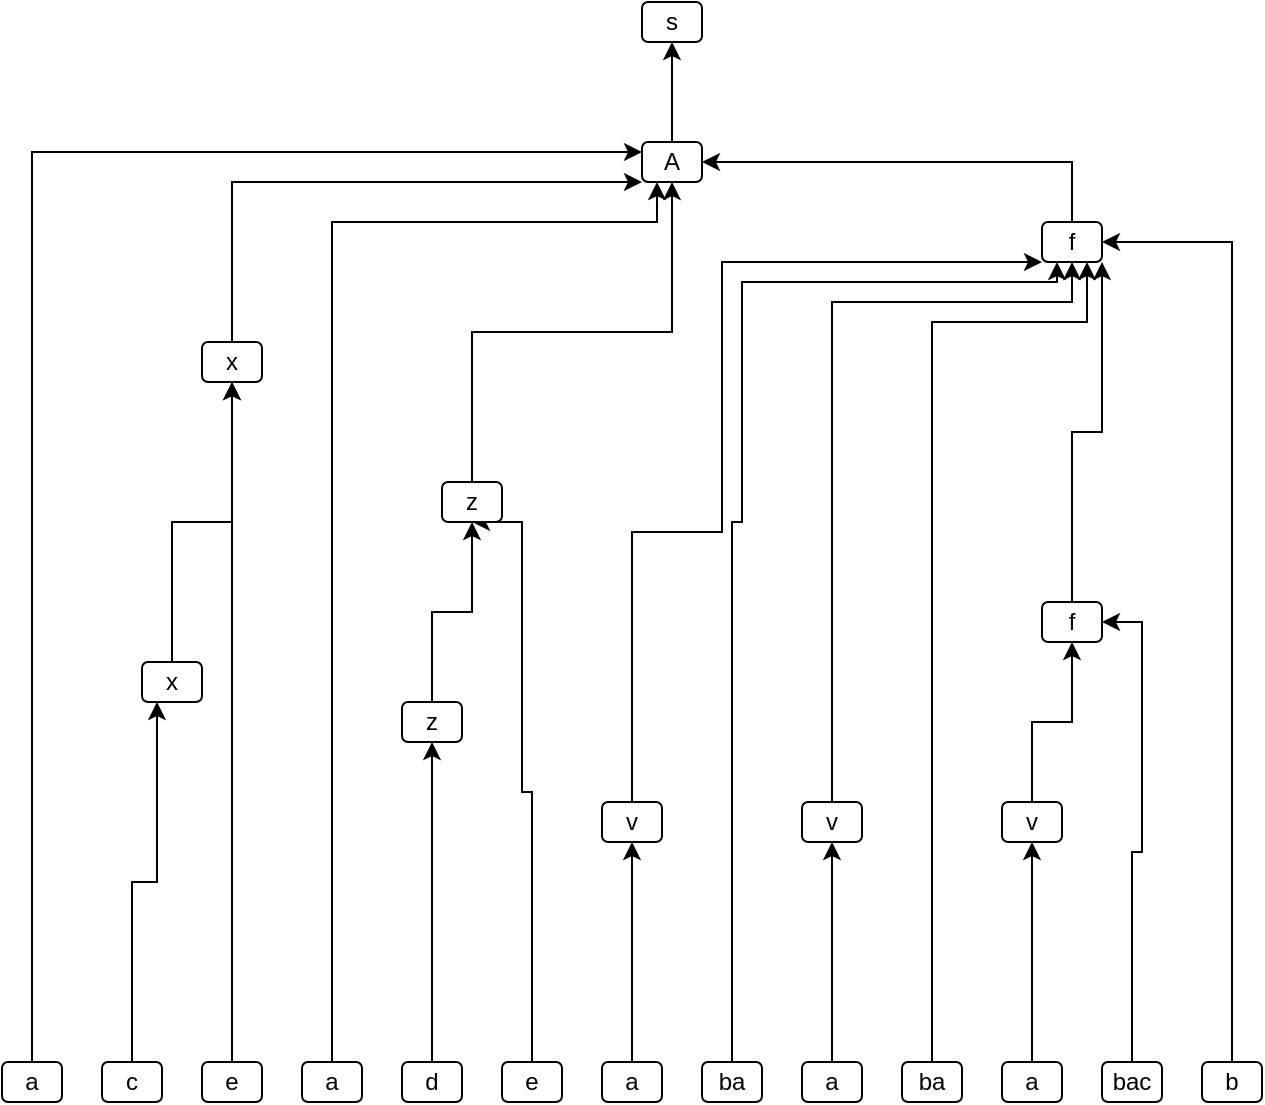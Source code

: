 <mxfile version="21.2.1" type="device">
  <diagram name="Страница 1" id="4Ni1w1U7g_9RAQVSTvCF">
    <mxGraphModel dx="1036" dy="614" grid="1" gridSize="10" guides="1" tooltips="1" connect="1" arrows="1" fold="1" page="1" pageScale="1" pageWidth="827" pageHeight="1169" math="0" shadow="0">
      <root>
        <mxCell id="0" />
        <mxCell id="1" parent="0" />
        <mxCell id="d2NC50qOKZiDpmPB8j_Q-19" style="edgeStyle=orthogonalEdgeStyle;rounded=0;orthogonalLoop=1;jettySize=auto;html=1;entryX=0;entryY=0.25;entryDx=0;entryDy=0;" edge="1" parent="1" source="d2NC50qOKZiDpmPB8j_Q-1" target="d2NC50qOKZiDpmPB8j_Q-17">
          <mxGeometry relative="1" as="geometry">
            <mxPoint x="30" y="190" as="targetPoint" />
            <Array as="points">
              <mxPoint x="55" y="105" />
            </Array>
          </mxGeometry>
        </mxCell>
        <mxCell id="d2NC50qOKZiDpmPB8j_Q-1" value="a" style="rounded=1;whiteSpace=wrap;html=1;" vertex="1" parent="1">
          <mxGeometry x="40" y="560" width="30" height="20" as="geometry" />
        </mxCell>
        <mxCell id="d2NC50qOKZiDpmPB8j_Q-20" style="edgeStyle=orthogonalEdgeStyle;rounded=0;orthogonalLoop=1;jettySize=auto;html=1;exitX=0.5;exitY=0;exitDx=0;exitDy=0;entryX=0.25;entryY=1;entryDx=0;entryDy=0;" edge="1" parent="1" source="d2NC50qOKZiDpmPB8j_Q-2" target="d2NC50qOKZiDpmPB8j_Q-14">
          <mxGeometry relative="1" as="geometry" />
        </mxCell>
        <mxCell id="d2NC50qOKZiDpmPB8j_Q-2" value="c" style="rounded=1;whiteSpace=wrap;html=1;" vertex="1" parent="1">
          <mxGeometry x="90" y="560" width="30" height="20" as="geometry" />
        </mxCell>
        <mxCell id="d2NC50qOKZiDpmPB8j_Q-22" style="edgeStyle=orthogonalEdgeStyle;rounded=0;orthogonalLoop=1;jettySize=auto;html=1;exitX=0.5;exitY=0;exitDx=0;exitDy=0;" edge="1" parent="1" source="d2NC50qOKZiDpmPB8j_Q-3">
          <mxGeometry relative="1" as="geometry">
            <mxPoint x="155" y="220" as="targetPoint" />
          </mxGeometry>
        </mxCell>
        <mxCell id="d2NC50qOKZiDpmPB8j_Q-3" value="e" style="rounded=1;whiteSpace=wrap;html=1;" vertex="1" parent="1">
          <mxGeometry x="140" y="560" width="30" height="20" as="geometry" />
        </mxCell>
        <mxCell id="d2NC50qOKZiDpmPB8j_Q-24" style="edgeStyle=orthogonalEdgeStyle;rounded=0;orthogonalLoop=1;jettySize=auto;html=1;entryX=0.25;entryY=1;entryDx=0;entryDy=0;" edge="1" parent="1" source="d2NC50qOKZiDpmPB8j_Q-4" target="d2NC50qOKZiDpmPB8j_Q-17">
          <mxGeometry relative="1" as="geometry">
            <Array as="points">
              <mxPoint x="205" y="140" />
              <mxPoint x="368" y="140" />
            </Array>
          </mxGeometry>
        </mxCell>
        <mxCell id="d2NC50qOKZiDpmPB8j_Q-4" value="a" style="rounded=1;whiteSpace=wrap;html=1;" vertex="1" parent="1">
          <mxGeometry x="190" y="560" width="30" height="20" as="geometry" />
        </mxCell>
        <mxCell id="d2NC50qOKZiDpmPB8j_Q-27" style="edgeStyle=orthogonalEdgeStyle;rounded=0;orthogonalLoop=1;jettySize=auto;html=1;exitX=0.5;exitY=0;exitDx=0;exitDy=0;entryX=0.5;entryY=1;entryDx=0;entryDy=0;" edge="1" parent="1" source="d2NC50qOKZiDpmPB8j_Q-5" target="d2NC50qOKZiDpmPB8j_Q-26">
          <mxGeometry relative="1" as="geometry" />
        </mxCell>
        <mxCell id="d2NC50qOKZiDpmPB8j_Q-5" value="d" style="rounded=1;whiteSpace=wrap;html=1;" vertex="1" parent="1">
          <mxGeometry x="240" y="560" width="30" height="20" as="geometry" />
        </mxCell>
        <mxCell id="d2NC50qOKZiDpmPB8j_Q-30" style="edgeStyle=orthogonalEdgeStyle;rounded=0;orthogonalLoop=1;jettySize=auto;html=1;exitX=0.5;exitY=0;exitDx=0;exitDy=0;entryX=0.5;entryY=1;entryDx=0;entryDy=0;" edge="1" parent="1" source="d2NC50qOKZiDpmPB8j_Q-6" target="d2NC50qOKZiDpmPB8j_Q-29">
          <mxGeometry relative="1" as="geometry">
            <Array as="points">
              <mxPoint x="305" y="425" />
              <mxPoint x="300" y="425" />
              <mxPoint x="300" y="290" />
            </Array>
          </mxGeometry>
        </mxCell>
        <mxCell id="d2NC50qOKZiDpmPB8j_Q-6" value="e" style="rounded=1;whiteSpace=wrap;html=1;" vertex="1" parent="1">
          <mxGeometry x="290" y="560" width="30" height="20" as="geometry" />
        </mxCell>
        <mxCell id="d2NC50qOKZiDpmPB8j_Q-38" style="edgeStyle=orthogonalEdgeStyle;rounded=0;orthogonalLoop=1;jettySize=auto;html=1;exitX=0.5;exitY=0;exitDx=0;exitDy=0;entryX=0.5;entryY=1;entryDx=0;entryDy=0;" edge="1" parent="1" source="d2NC50qOKZiDpmPB8j_Q-7" target="d2NC50qOKZiDpmPB8j_Q-33">
          <mxGeometry relative="1" as="geometry" />
        </mxCell>
        <mxCell id="d2NC50qOKZiDpmPB8j_Q-7" value="a" style="rounded=1;whiteSpace=wrap;html=1;" vertex="1" parent="1">
          <mxGeometry x="340" y="560" width="30" height="20" as="geometry" />
        </mxCell>
        <mxCell id="d2NC50qOKZiDpmPB8j_Q-40" style="edgeStyle=orthogonalEdgeStyle;rounded=0;orthogonalLoop=1;jettySize=auto;html=1;exitX=0.5;exitY=0;exitDx=0;exitDy=0;entryX=0.25;entryY=1;entryDx=0;entryDy=0;" edge="1" parent="1" source="d2NC50qOKZiDpmPB8j_Q-8" target="d2NC50qOKZiDpmPB8j_Q-37">
          <mxGeometry relative="1" as="geometry">
            <Array as="points">
              <mxPoint x="405" y="290" />
              <mxPoint x="410" y="290" />
              <mxPoint x="410" y="170" />
              <mxPoint x="568" y="170" />
            </Array>
          </mxGeometry>
        </mxCell>
        <mxCell id="d2NC50qOKZiDpmPB8j_Q-8" value="ba" style="rounded=1;whiteSpace=wrap;html=1;" vertex="1" parent="1">
          <mxGeometry x="390" y="560" width="30" height="20" as="geometry" />
        </mxCell>
        <mxCell id="d2NC50qOKZiDpmPB8j_Q-41" style="edgeStyle=orthogonalEdgeStyle;rounded=0;orthogonalLoop=1;jettySize=auto;html=1;exitX=0.5;exitY=0;exitDx=0;exitDy=0;entryX=0.5;entryY=1;entryDx=0;entryDy=0;" edge="1" parent="1" source="d2NC50qOKZiDpmPB8j_Q-9" target="d2NC50qOKZiDpmPB8j_Q-34">
          <mxGeometry relative="1" as="geometry" />
        </mxCell>
        <mxCell id="d2NC50qOKZiDpmPB8j_Q-9" value="a" style="rounded=1;whiteSpace=wrap;html=1;" vertex="1" parent="1">
          <mxGeometry x="440" y="560" width="30" height="20" as="geometry" />
        </mxCell>
        <mxCell id="d2NC50qOKZiDpmPB8j_Q-43" style="edgeStyle=orthogonalEdgeStyle;rounded=0;orthogonalLoop=1;jettySize=auto;html=1;exitX=0.5;exitY=0;exitDx=0;exitDy=0;entryX=0.75;entryY=1;entryDx=0;entryDy=0;" edge="1" parent="1" source="d2NC50qOKZiDpmPB8j_Q-10" target="d2NC50qOKZiDpmPB8j_Q-37">
          <mxGeometry relative="1" as="geometry">
            <Array as="points">
              <mxPoint x="505" y="190" />
              <mxPoint x="583" y="190" />
            </Array>
          </mxGeometry>
        </mxCell>
        <mxCell id="d2NC50qOKZiDpmPB8j_Q-10" value="ba" style="rounded=1;whiteSpace=wrap;html=1;" vertex="1" parent="1">
          <mxGeometry x="490" y="560" width="30" height="20" as="geometry" />
        </mxCell>
        <mxCell id="d2NC50qOKZiDpmPB8j_Q-44" style="edgeStyle=orthogonalEdgeStyle;rounded=0;orthogonalLoop=1;jettySize=auto;html=1;exitX=0.5;exitY=0;exitDx=0;exitDy=0;entryX=0.5;entryY=1;entryDx=0;entryDy=0;" edge="1" parent="1" source="d2NC50qOKZiDpmPB8j_Q-11" target="d2NC50qOKZiDpmPB8j_Q-35">
          <mxGeometry relative="1" as="geometry" />
        </mxCell>
        <mxCell id="d2NC50qOKZiDpmPB8j_Q-11" value="a" style="rounded=1;whiteSpace=wrap;html=1;" vertex="1" parent="1">
          <mxGeometry x="540" y="560" width="30" height="20" as="geometry" />
        </mxCell>
        <mxCell id="d2NC50qOKZiDpmPB8j_Q-47" style="edgeStyle=orthogonalEdgeStyle;rounded=0;orthogonalLoop=1;jettySize=auto;html=1;exitX=0.5;exitY=0;exitDx=0;exitDy=0;entryX=1;entryY=0.5;entryDx=0;entryDy=0;" edge="1" parent="1" source="d2NC50qOKZiDpmPB8j_Q-12" target="d2NC50qOKZiDpmPB8j_Q-36">
          <mxGeometry relative="1" as="geometry" />
        </mxCell>
        <mxCell id="d2NC50qOKZiDpmPB8j_Q-12" value="bac" style="rounded=1;whiteSpace=wrap;html=1;" vertex="1" parent="1">
          <mxGeometry x="590" y="560" width="30" height="20" as="geometry" />
        </mxCell>
        <mxCell id="d2NC50qOKZiDpmPB8j_Q-48" style="edgeStyle=orthogonalEdgeStyle;rounded=0;orthogonalLoop=1;jettySize=auto;html=1;exitX=0.5;exitY=0;exitDx=0;exitDy=0;entryX=1;entryY=0.5;entryDx=0;entryDy=0;" edge="1" parent="1" source="d2NC50qOKZiDpmPB8j_Q-13" target="d2NC50qOKZiDpmPB8j_Q-37">
          <mxGeometry relative="1" as="geometry" />
        </mxCell>
        <mxCell id="d2NC50qOKZiDpmPB8j_Q-13" value="b" style="rounded=1;whiteSpace=wrap;html=1;" vertex="1" parent="1">
          <mxGeometry x="640" y="560" width="30" height="20" as="geometry" />
        </mxCell>
        <mxCell id="d2NC50qOKZiDpmPB8j_Q-21" style="edgeStyle=orthogonalEdgeStyle;rounded=0;orthogonalLoop=1;jettySize=auto;html=1;exitX=0.5;exitY=0;exitDx=0;exitDy=0;entryX=0.5;entryY=1;entryDx=0;entryDy=0;" edge="1" parent="1" source="d2NC50qOKZiDpmPB8j_Q-14" target="d2NC50qOKZiDpmPB8j_Q-15">
          <mxGeometry relative="1" as="geometry" />
        </mxCell>
        <mxCell id="d2NC50qOKZiDpmPB8j_Q-14" value="x" style="rounded=1;whiteSpace=wrap;html=1;" vertex="1" parent="1">
          <mxGeometry x="110" y="360" width="30" height="20" as="geometry" />
        </mxCell>
        <mxCell id="d2NC50qOKZiDpmPB8j_Q-23" style="edgeStyle=orthogonalEdgeStyle;rounded=0;orthogonalLoop=1;jettySize=auto;html=1;exitX=0.5;exitY=0;exitDx=0;exitDy=0;entryX=0;entryY=1;entryDx=0;entryDy=0;" edge="1" parent="1" source="d2NC50qOKZiDpmPB8j_Q-15" target="d2NC50qOKZiDpmPB8j_Q-17">
          <mxGeometry relative="1" as="geometry">
            <Array as="points">
              <mxPoint x="155" y="120" />
            </Array>
          </mxGeometry>
        </mxCell>
        <mxCell id="d2NC50qOKZiDpmPB8j_Q-15" value="x" style="rounded=1;whiteSpace=wrap;html=1;" vertex="1" parent="1">
          <mxGeometry x="140" y="200" width="30" height="20" as="geometry" />
        </mxCell>
        <mxCell id="d2NC50qOKZiDpmPB8j_Q-28" style="edgeStyle=orthogonalEdgeStyle;rounded=0;orthogonalLoop=1;jettySize=auto;html=1;exitX=0.5;exitY=0;exitDx=0;exitDy=0;entryX=0.5;entryY=1;entryDx=0;entryDy=0;" edge="1" parent="1" source="d2NC50qOKZiDpmPB8j_Q-17" target="d2NC50qOKZiDpmPB8j_Q-18">
          <mxGeometry relative="1" as="geometry" />
        </mxCell>
        <mxCell id="d2NC50qOKZiDpmPB8j_Q-17" value="A" style="rounded=1;whiteSpace=wrap;html=1;" vertex="1" parent="1">
          <mxGeometry x="360" y="100" width="30" height="20" as="geometry" />
        </mxCell>
        <mxCell id="d2NC50qOKZiDpmPB8j_Q-18" value="s" style="rounded=1;whiteSpace=wrap;html=1;" vertex="1" parent="1">
          <mxGeometry x="360" y="30" width="30" height="20" as="geometry" />
        </mxCell>
        <mxCell id="d2NC50qOKZiDpmPB8j_Q-31" style="edgeStyle=orthogonalEdgeStyle;rounded=0;orthogonalLoop=1;jettySize=auto;html=1;exitX=0.5;exitY=0;exitDx=0;exitDy=0;entryX=0.5;entryY=1;entryDx=0;entryDy=0;" edge="1" parent="1" source="d2NC50qOKZiDpmPB8j_Q-26" target="d2NC50qOKZiDpmPB8j_Q-29">
          <mxGeometry relative="1" as="geometry" />
        </mxCell>
        <mxCell id="d2NC50qOKZiDpmPB8j_Q-26" value="z" style="rounded=1;whiteSpace=wrap;html=1;" vertex="1" parent="1">
          <mxGeometry x="240" y="380" width="30" height="20" as="geometry" />
        </mxCell>
        <mxCell id="d2NC50qOKZiDpmPB8j_Q-32" style="edgeStyle=orthogonalEdgeStyle;rounded=0;orthogonalLoop=1;jettySize=auto;html=1;exitX=0.5;exitY=0;exitDx=0;exitDy=0;entryX=0.5;entryY=1;entryDx=0;entryDy=0;" edge="1" parent="1" source="d2NC50qOKZiDpmPB8j_Q-29" target="d2NC50qOKZiDpmPB8j_Q-17">
          <mxGeometry relative="1" as="geometry" />
        </mxCell>
        <mxCell id="d2NC50qOKZiDpmPB8j_Q-29" value="z" style="rounded=1;whiteSpace=wrap;html=1;" vertex="1" parent="1">
          <mxGeometry x="260" y="270" width="30" height="20" as="geometry" />
        </mxCell>
        <mxCell id="d2NC50qOKZiDpmPB8j_Q-39" style="edgeStyle=orthogonalEdgeStyle;rounded=0;orthogonalLoop=1;jettySize=auto;html=1;exitX=0.5;exitY=0;exitDx=0;exitDy=0;entryX=0;entryY=1;entryDx=0;entryDy=0;" edge="1" parent="1" source="d2NC50qOKZiDpmPB8j_Q-33" target="d2NC50qOKZiDpmPB8j_Q-37">
          <mxGeometry relative="1" as="geometry">
            <Array as="points">
              <mxPoint x="355" y="295" />
              <mxPoint x="400" y="295" />
              <mxPoint x="400" y="160" />
            </Array>
          </mxGeometry>
        </mxCell>
        <mxCell id="d2NC50qOKZiDpmPB8j_Q-33" value="v" style="rounded=1;whiteSpace=wrap;html=1;" vertex="1" parent="1">
          <mxGeometry x="340" y="430" width="30" height="20" as="geometry" />
        </mxCell>
        <mxCell id="d2NC50qOKZiDpmPB8j_Q-42" style="edgeStyle=orthogonalEdgeStyle;rounded=0;orthogonalLoop=1;jettySize=auto;html=1;exitX=0.5;exitY=0;exitDx=0;exitDy=0;entryX=0.5;entryY=1;entryDx=0;entryDy=0;" edge="1" parent="1" source="d2NC50qOKZiDpmPB8j_Q-34" target="d2NC50qOKZiDpmPB8j_Q-37">
          <mxGeometry relative="1" as="geometry">
            <Array as="points">
              <mxPoint x="455" y="180" />
              <mxPoint x="575" y="180" />
            </Array>
          </mxGeometry>
        </mxCell>
        <mxCell id="d2NC50qOKZiDpmPB8j_Q-34" value="v" style="rounded=1;whiteSpace=wrap;html=1;" vertex="1" parent="1">
          <mxGeometry x="440" y="430" width="30" height="20" as="geometry" />
        </mxCell>
        <mxCell id="d2NC50qOKZiDpmPB8j_Q-45" style="edgeStyle=orthogonalEdgeStyle;rounded=0;orthogonalLoop=1;jettySize=auto;html=1;exitX=0.5;exitY=0;exitDx=0;exitDy=0;entryX=0.5;entryY=1;entryDx=0;entryDy=0;" edge="1" parent="1" source="d2NC50qOKZiDpmPB8j_Q-35" target="d2NC50qOKZiDpmPB8j_Q-36">
          <mxGeometry relative="1" as="geometry" />
        </mxCell>
        <mxCell id="d2NC50qOKZiDpmPB8j_Q-35" value="v" style="rounded=1;whiteSpace=wrap;html=1;" vertex="1" parent="1">
          <mxGeometry x="540" y="430" width="30" height="20" as="geometry" />
        </mxCell>
        <mxCell id="d2NC50qOKZiDpmPB8j_Q-46" style="edgeStyle=orthogonalEdgeStyle;rounded=0;orthogonalLoop=1;jettySize=auto;html=1;exitX=0.5;exitY=0;exitDx=0;exitDy=0;entryX=1;entryY=1;entryDx=0;entryDy=0;" edge="1" parent="1" source="d2NC50qOKZiDpmPB8j_Q-36" target="d2NC50qOKZiDpmPB8j_Q-37">
          <mxGeometry relative="1" as="geometry" />
        </mxCell>
        <mxCell id="d2NC50qOKZiDpmPB8j_Q-36" value="f" style="rounded=1;whiteSpace=wrap;html=1;" vertex="1" parent="1">
          <mxGeometry x="560" y="330" width="30" height="20" as="geometry" />
        </mxCell>
        <mxCell id="d2NC50qOKZiDpmPB8j_Q-49" style="edgeStyle=orthogonalEdgeStyle;rounded=0;orthogonalLoop=1;jettySize=auto;html=1;exitX=0.5;exitY=0;exitDx=0;exitDy=0;entryX=1;entryY=0.5;entryDx=0;entryDy=0;" edge="1" parent="1" source="d2NC50qOKZiDpmPB8j_Q-37" target="d2NC50qOKZiDpmPB8j_Q-17">
          <mxGeometry relative="1" as="geometry" />
        </mxCell>
        <mxCell id="d2NC50qOKZiDpmPB8j_Q-37" value="f" style="rounded=1;whiteSpace=wrap;html=1;" vertex="1" parent="1">
          <mxGeometry x="560" y="140" width="30" height="20" as="geometry" />
        </mxCell>
      </root>
    </mxGraphModel>
  </diagram>
</mxfile>

